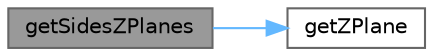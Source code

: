 digraph "getSidesZPlanes"
{
 // LATEX_PDF_SIZE
  bgcolor="transparent";
  edge [fontname=Helvetica,fontsize=10,labelfontname=Helvetica,labelfontsize=10];
  node [fontname=Helvetica,fontsize=10,shape=box,height=0.2,width=0.4];
  rankdir="LR";
  Node1 [id="Node000001",label="getSidesZPlanes",height=0.2,width=0.4,color="gray40", fillcolor="grey60", style="filled", fontcolor="black",tooltip="Computes a coordinate of the two planes of the object's sides orthogonal to the z axis."];
  Node1 -> Node2 [id="edge1_Node000001_Node000002",color="steelblue1",style="solid",tooltip=" "];
  Node2 [id="Node000002",label="getZPlane",height=0.2,width=0.4,color="grey40", fillcolor="white", style="filled",URL="$cuda-projection_8cu.html#a95748e2db982494ed58f55796f63767f",tooltip="Computes the coordinate of a plane parallel relative to the XY plane."];
}
